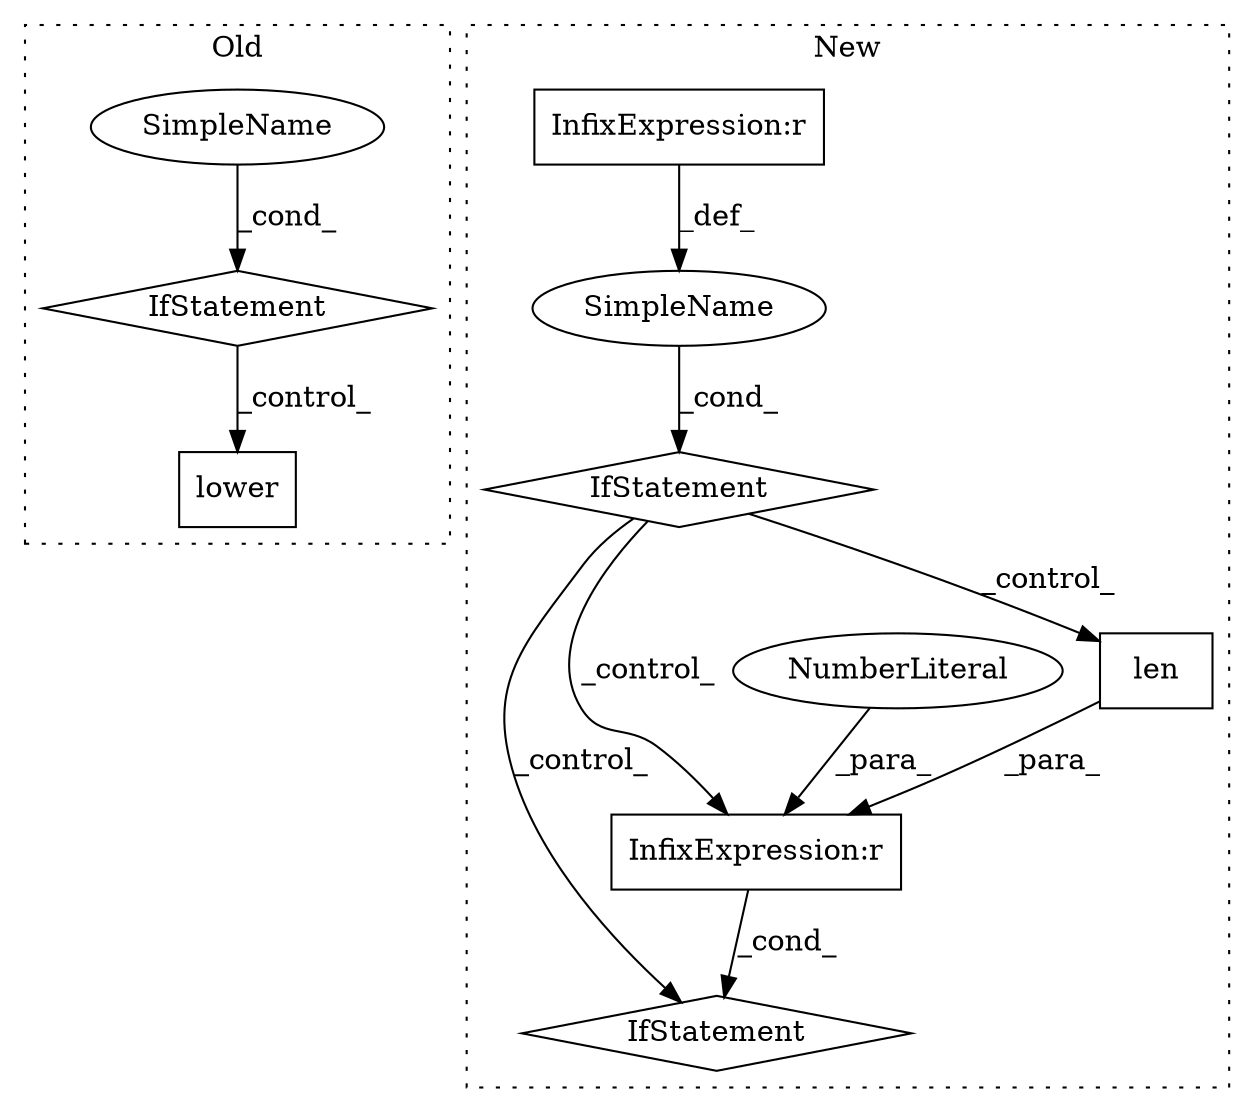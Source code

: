 digraph G {
subgraph cluster0 {
1 [label="lower" a="32" s="127" l="7" shape="box"];
6 [label="IfStatement" a="25" s="192" l="24" shape="diamond"];
10 [label="SimpleName" a="42" s="211" l="5" shape="ellipse"];
label = "Old";
style="dotted";
}
subgraph cluster1 {
2 [label="len" a="32" s="213,220" l="4,1" shape="box"];
3 [label="IfStatement" a="25" s="208,293" l="4,2" shape="diamond"];
4 [label="InfixExpression:r" a="27" s="221" l="3" shape="box"];
5 [label="NumberLiteral" a="34" s="224" l="1" shape="ellipse"];
7 [label="SimpleName" a="42" s="" l="" shape="ellipse"];
8 [label="IfStatement" a="25" s="152,166" l="4,2" shape="diamond"];
9 [label="InfixExpression:r" a="27" s="159" l="4" shape="box"];
label = "New";
style="dotted";
}
2 -> 4 [label="_para_"];
4 -> 3 [label="_cond_"];
5 -> 4 [label="_para_"];
6 -> 1 [label="_control_"];
7 -> 8 [label="_cond_"];
8 -> 2 [label="_control_"];
8 -> 3 [label="_control_"];
8 -> 4 [label="_control_"];
9 -> 7 [label="_def_"];
10 -> 6 [label="_cond_"];
}